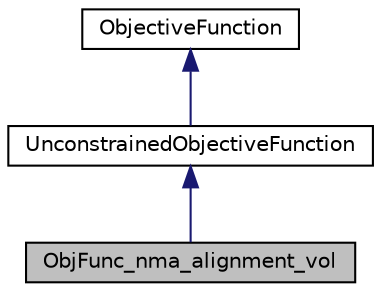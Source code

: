 digraph "ObjFunc_nma_alignment_vol"
{
  edge [fontname="Helvetica",fontsize="10",labelfontname="Helvetica",labelfontsize="10"];
  node [fontname="Helvetica",fontsize="10",shape=record];
  Node0 [label="ObjFunc_nma_alignment_vol",height=0.2,width=0.4,color="black", fillcolor="grey75", style="filled", fontcolor="black"];
  Node1 -> Node0 [dir="back",color="midnightblue",fontsize="10",style="solid",fontname="Helvetica"];
  Node1 [label="UnconstrainedObjectiveFunction",height=0.2,width=0.4,color="black", fillcolor="white", style="filled",URL="$classUnconstrainedObjectiveFunction.html"];
  Node2 -> Node1 [dir="back",color="midnightblue",fontsize="10",style="solid",fontname="Helvetica"];
  Node2 [label="ObjectiveFunction",height=0.2,width=0.4,color="black", fillcolor="white", style="filled",URL="$classObjectiveFunction.html"];
}
